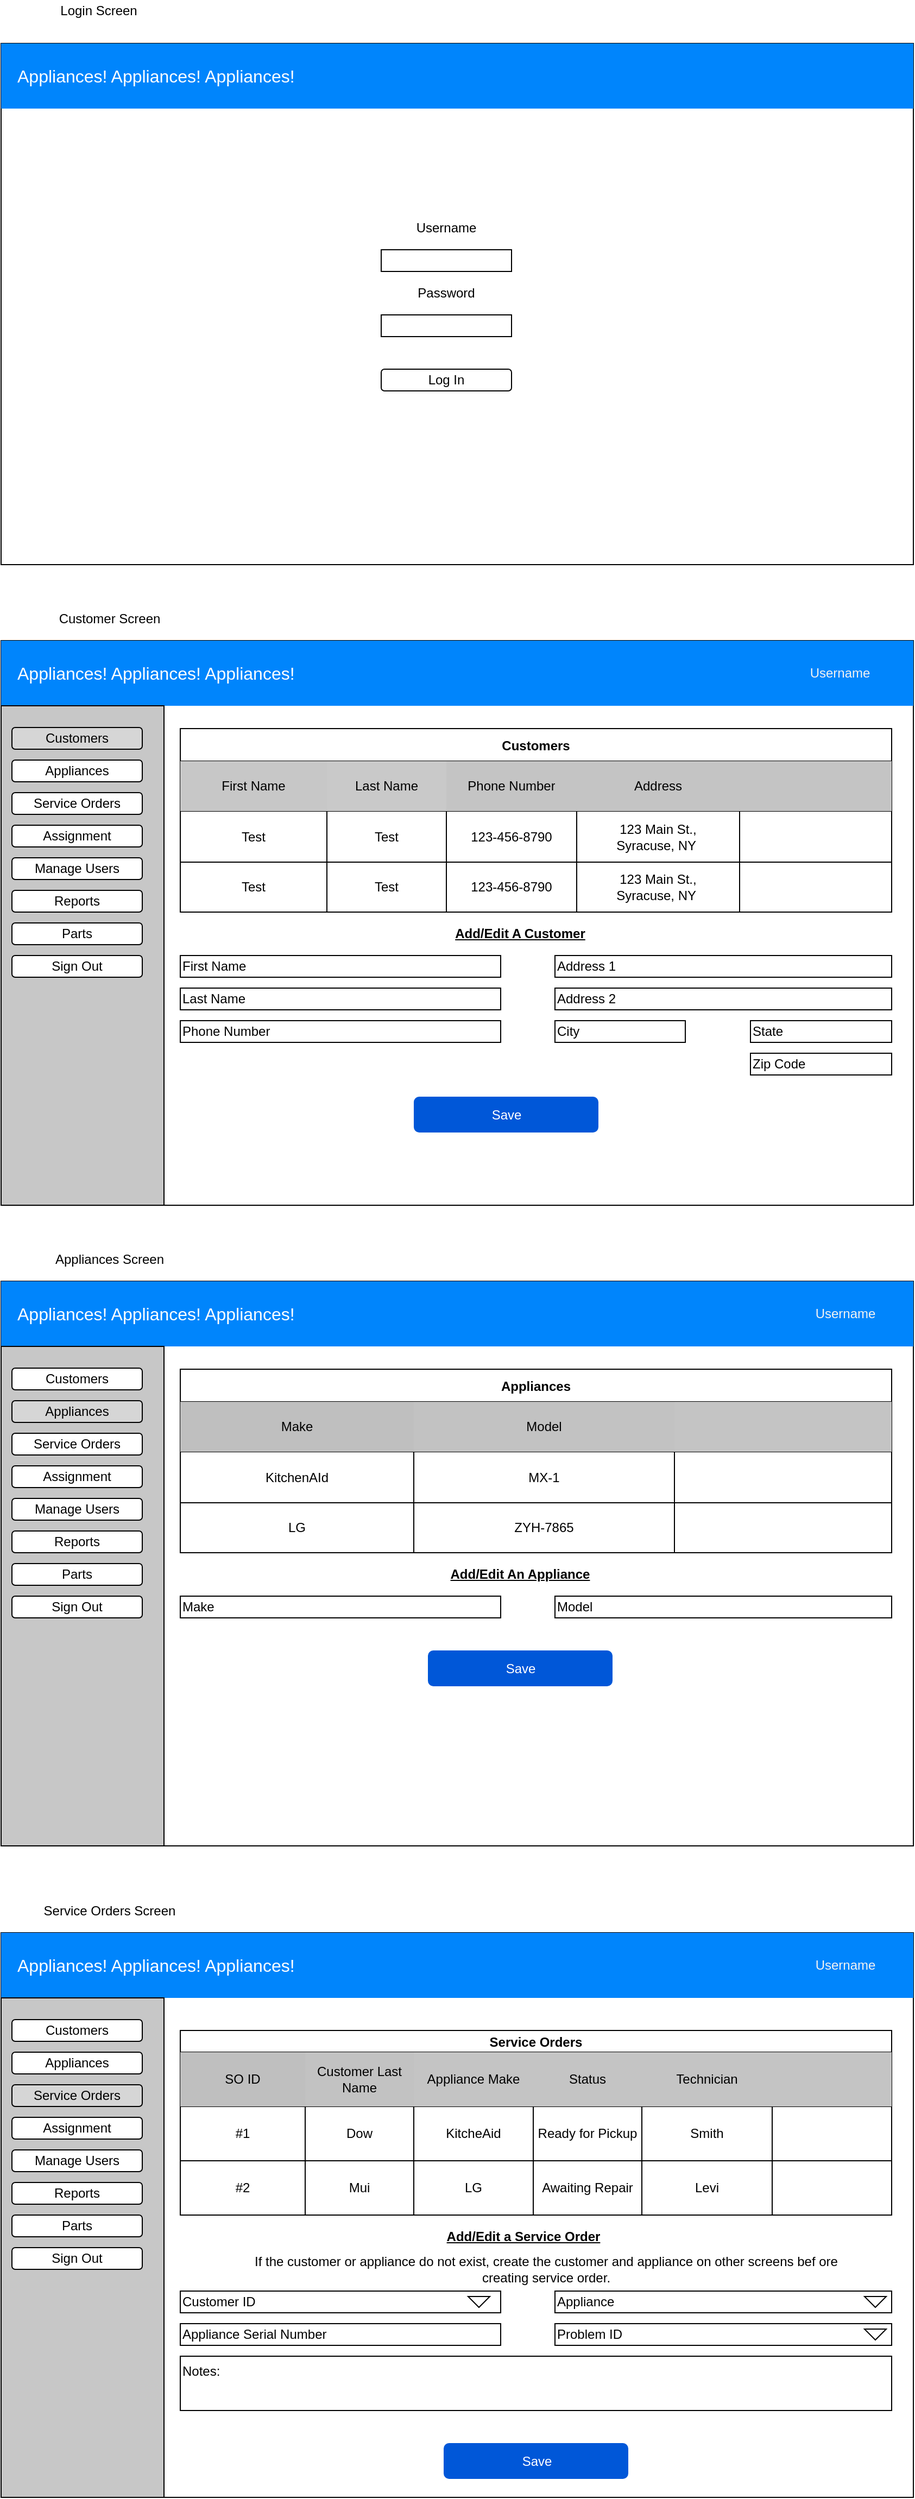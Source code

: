 <mxfile version="14.8.5" type="device"><diagram id="dIu7Rg255uCn7Qf5JhFg" name="Page-1"><mxGraphModel dx="1372" dy="675" grid="1" gridSize="10" guides="1" tooltips="1" connect="1" arrows="1" fold="1" page="0" pageScale="1" pageWidth="850" pageHeight="1100" math="0" shadow="0"><root><mxCell id="0"/><mxCell id="1" parent="0"/><mxCell id="Hzxe3_rkv5dV31Jwwo-M-1" value="" style="rounded=0;whiteSpace=wrap;html=1;" vertex="1" parent="1"><mxGeometry x="-50" y="80" width="840" height="480" as="geometry"/></mxCell><mxCell id="Hzxe3_rkv5dV31Jwwo-M-2" value="Login Screen&lt;br&gt;" style="text;html=1;strokeColor=none;fillColor=none;align=center;verticalAlign=middle;whiteSpace=wrap;rounded=0;" vertex="1" parent="1"><mxGeometry x="-20" y="40" width="120" height="20" as="geometry"/></mxCell><mxCell id="Hzxe3_rkv5dV31Jwwo-M-3" value="" style="rounded=0;whiteSpace=wrap;html=1;" vertex="1" parent="1"><mxGeometry x="300" y="270" width="120" height="20" as="geometry"/></mxCell><mxCell id="Hzxe3_rkv5dV31Jwwo-M-4" value="Username" style="text;html=1;strokeColor=none;fillColor=none;align=center;verticalAlign=middle;whiteSpace=wrap;rounded=0;" vertex="1" parent="1"><mxGeometry x="330" y="240" width="60" height="20" as="geometry"/></mxCell><mxCell id="Hzxe3_rkv5dV31Jwwo-M-5" value="" style="rounded=0;whiteSpace=wrap;html=1;" vertex="1" parent="1"><mxGeometry x="300" y="330" width="120" height="20" as="geometry"/></mxCell><mxCell id="Hzxe3_rkv5dV31Jwwo-M-6" value="Password" style="text;html=1;strokeColor=none;fillColor=none;align=center;verticalAlign=middle;whiteSpace=wrap;rounded=0;" vertex="1" parent="1"><mxGeometry x="340" y="300" width="40" height="20" as="geometry"/></mxCell><mxCell id="Hzxe3_rkv5dV31Jwwo-M-7" value="" style="rounded=1;whiteSpace=wrap;html=1;" vertex="1" parent="1"><mxGeometry x="300" y="380" width="120" height="20" as="geometry"/></mxCell><mxCell id="Hzxe3_rkv5dV31Jwwo-M-8" value="Log In" style="text;html=1;strokeColor=none;fillColor=none;align=center;verticalAlign=middle;whiteSpace=wrap;rounded=0;" vertex="1" parent="1"><mxGeometry x="340" y="380" width="40" height="20" as="geometry"/></mxCell><mxCell id="Hzxe3_rkv5dV31Jwwo-M-9" value="Appliances! Appliances! Appliances!" style="html=1;shadow=0;dashed=0;fillColor=#0085FC;strokeColor=none;fontSize=16;fontColor=#ffffff;align=left;spacing=15;" vertex="1" parent="1"><mxGeometry x="-50" y="80" width="840" height="60" as="geometry"/></mxCell><mxCell id="Hzxe3_rkv5dV31Jwwo-M-16" value="" style="rounded=0;whiteSpace=wrap;html=1;" vertex="1" parent="1"><mxGeometry x="-50" y="630" width="840" height="520" as="geometry"/></mxCell><mxCell id="Hzxe3_rkv5dV31Jwwo-M-17" value="Appliances! Appliances! Appliances!" style="html=1;shadow=0;dashed=0;fillColor=#0085FC;strokeColor=none;fontSize=16;fontColor=#ffffff;align=left;spacing=15;" vertex="1" parent="1"><mxGeometry x="-50" y="630" width="840" height="60" as="geometry"/></mxCell><mxCell id="Hzxe3_rkv5dV31Jwwo-M-18" value="Customer Screen" style="text;html=1;strokeColor=none;fillColor=none;align=center;verticalAlign=middle;whiteSpace=wrap;rounded=0;" vertex="1" parent="1"><mxGeometry x="-30" y="600" width="160" height="20" as="geometry"/></mxCell><mxCell id="Hzxe3_rkv5dV31Jwwo-M-19" value="" style="rounded=0;whiteSpace=wrap;html=1;fillColor=#C7C7C7;" vertex="1" parent="1"><mxGeometry x="-50" y="690" width="150" height="460" as="geometry"/></mxCell><mxCell id="Hzxe3_rkv5dV31Jwwo-M-20" value="Customers" style="rounded=1;whiteSpace=wrap;html=1;fillColor=#D6D6D6;" vertex="1" parent="1"><mxGeometry x="-40" y="710" width="120" height="20" as="geometry"/></mxCell><mxCell id="Hzxe3_rkv5dV31Jwwo-M-21" value="Appliances" style="rounded=1;whiteSpace=wrap;html=1;fillColor=#FFFFFF;" vertex="1" parent="1"><mxGeometry x="-40" y="740" width="120" height="20" as="geometry"/></mxCell><mxCell id="Hzxe3_rkv5dV31Jwwo-M-22" value="Service Orders" style="rounded=1;whiteSpace=wrap;html=1;fillColor=#FFFFFF;" vertex="1" parent="1"><mxGeometry x="-40" y="770" width="120" height="20" as="geometry"/></mxCell><mxCell id="Hzxe3_rkv5dV31Jwwo-M-23" value="Assignment" style="rounded=1;whiteSpace=wrap;html=1;fillColor=#FFFFFF;" vertex="1" parent="1"><mxGeometry x="-40" y="800" width="120" height="20" as="geometry"/></mxCell><mxCell id="Hzxe3_rkv5dV31Jwwo-M-24" value="Manage Users" style="rounded=1;whiteSpace=wrap;html=1;fillColor=#FFFFFF;" vertex="1" parent="1"><mxGeometry x="-40" y="830" width="120" height="20" as="geometry"/></mxCell><mxCell id="Hzxe3_rkv5dV31Jwwo-M-25" value="Reports" style="rounded=1;whiteSpace=wrap;html=1;fillColor=#FFFFFF;" vertex="1" parent="1"><mxGeometry x="-40" y="860" width="120" height="20" as="geometry"/></mxCell><mxCell id="Hzxe3_rkv5dV31Jwwo-M-26" value="Parts" style="rounded=1;whiteSpace=wrap;html=1;fillColor=#FFFFFF;" vertex="1" parent="1"><mxGeometry x="-40" y="890" width="120" height="20" as="geometry"/></mxCell><mxCell id="Hzxe3_rkv5dV31Jwwo-M-27" value="Sign Out" style="rounded=1;whiteSpace=wrap;html=1;fillColor=#FFFFFF;" vertex="1" parent="1"><mxGeometry x="-40" y="920" width="120" height="20" as="geometry"/></mxCell><mxCell id="Hzxe3_rkv5dV31Jwwo-M-32" value="Customers" style="shape=table;startSize=30;container=1;collapsible=0;childLayout=tableLayout;fontStyle=1;align=center;fillColor=#FFFFFF;" vertex="1" parent="1"><mxGeometry x="115" y="711" width="655" height="169" as="geometry"/></mxCell><mxCell id="Hzxe3_rkv5dV31Jwwo-M-53" style="shape=partialRectangle;html=1;whiteSpace=wrap;collapsible=0;dropTarget=0;pointerEvents=0;top=0;left=0;bottom=0;right=0;points=[[0,0.5],[1,0.5]];portConstraint=eastwest;fillColor=#C4C4C4;" vertex="1" parent="Hzxe3_rkv5dV31Jwwo-M-32"><mxGeometry y="30" width="655" height="46" as="geometry"/></mxCell><mxCell id="Hzxe3_rkv5dV31Jwwo-M-54" value="First Name" style="shape=partialRectangle;html=1;whiteSpace=wrap;connectable=0;top=0;left=0;bottom=0;right=0;overflow=hidden;fillColor=#C7C7C7;" vertex="1" parent="Hzxe3_rkv5dV31Jwwo-M-53"><mxGeometry width="135" height="46" as="geometry"/></mxCell><mxCell id="Hzxe3_rkv5dV31Jwwo-M-55" value="Last Name" style="shape=partialRectangle;html=1;whiteSpace=wrap;connectable=0;top=0;left=0;bottom=0;right=0;overflow=hidden;fillColor=#C9C9C9;" vertex="1" parent="Hzxe3_rkv5dV31Jwwo-M-53"><mxGeometry x="135" width="110" height="46" as="geometry"/></mxCell><mxCell id="Hzxe3_rkv5dV31Jwwo-M-56" value="Phone Number" style="shape=partialRectangle;html=1;whiteSpace=wrap;connectable=0;top=0;left=0;bottom=0;right=0;overflow=hidden;fillColor=none;" vertex="1" parent="Hzxe3_rkv5dV31Jwwo-M-53"><mxGeometry x="245" width="120" height="46" as="geometry"/></mxCell><mxCell id="Hzxe3_rkv5dV31Jwwo-M-57" value="Address" style="shape=partialRectangle;html=1;whiteSpace=wrap;connectable=0;fillColor=none;top=0;left=0;bottom=0;right=0;overflow=hidden;" vertex="1" parent="Hzxe3_rkv5dV31Jwwo-M-53"><mxGeometry x="365" width="150" height="46" as="geometry"/></mxCell><mxCell id="Hzxe3_rkv5dV31Jwwo-M-58" style="shape=partialRectangle;html=1;whiteSpace=wrap;connectable=0;fillColor=none;top=0;left=0;bottom=0;right=0;overflow=hidden;" vertex="1" parent="Hzxe3_rkv5dV31Jwwo-M-53"><mxGeometry x="515" width="140" height="46" as="geometry"/></mxCell><mxCell id="Hzxe3_rkv5dV31Jwwo-M-45" style="shape=partialRectangle;html=1;whiteSpace=wrap;collapsible=0;dropTarget=0;pointerEvents=0;fillColor=none;top=0;left=0;bottom=0;right=0;points=[[0,0.5],[1,0.5]];portConstraint=eastwest;" vertex="1" parent="Hzxe3_rkv5dV31Jwwo-M-32"><mxGeometry y="76" width="655" height="47" as="geometry"/></mxCell><mxCell id="Hzxe3_rkv5dV31Jwwo-M-46" value="Test" style="shape=partialRectangle;html=1;whiteSpace=wrap;connectable=0;fillColor=none;top=0;left=0;bottom=0;right=0;overflow=hidden;" vertex="1" parent="Hzxe3_rkv5dV31Jwwo-M-45"><mxGeometry width="135" height="47" as="geometry"/></mxCell><mxCell id="Hzxe3_rkv5dV31Jwwo-M-47" value="Test" style="shape=partialRectangle;html=1;whiteSpace=wrap;connectable=0;fillColor=none;top=0;left=0;bottom=0;right=0;overflow=hidden;" vertex="1" parent="Hzxe3_rkv5dV31Jwwo-M-45"><mxGeometry x="135" width="110" height="47" as="geometry"/></mxCell><mxCell id="Hzxe3_rkv5dV31Jwwo-M-48" value="123-456-8790" style="shape=partialRectangle;html=1;whiteSpace=wrap;connectable=0;fillColor=none;top=0;left=0;bottom=0;right=0;overflow=hidden;" vertex="1" parent="Hzxe3_rkv5dV31Jwwo-M-45"><mxGeometry x="245" width="120" height="47" as="geometry"/></mxCell><mxCell id="Hzxe3_rkv5dV31Jwwo-M-49" value="123 Main St.,&lt;br&gt;Syracuse, NY&amp;nbsp;" style="shape=partialRectangle;html=1;whiteSpace=wrap;connectable=0;fillColor=none;top=0;left=0;bottom=0;right=0;overflow=hidden;" vertex="1" parent="Hzxe3_rkv5dV31Jwwo-M-45"><mxGeometry x="365" width="150" height="47" as="geometry"/></mxCell><mxCell id="Hzxe3_rkv5dV31Jwwo-M-59" style="shape=partialRectangle;html=1;whiteSpace=wrap;connectable=0;fillColor=none;top=0;left=0;bottom=0;right=0;overflow=hidden;" vertex="1" parent="Hzxe3_rkv5dV31Jwwo-M-45"><mxGeometry x="515" width="140" height="47" as="geometry"/></mxCell><mxCell id="Hzxe3_rkv5dV31Jwwo-M-33" value="" style="shape=partialRectangle;html=1;whiteSpace=wrap;collapsible=0;dropTarget=0;pointerEvents=0;fillColor=none;top=0;left=0;bottom=0;right=0;points=[[0,0.5],[1,0.5]];portConstraint=eastwest;" vertex="1" parent="Hzxe3_rkv5dV31Jwwo-M-32"><mxGeometry y="123" width="655" height="46" as="geometry"/></mxCell><mxCell id="Hzxe3_rkv5dV31Jwwo-M-34" value="&lt;span&gt;Test&lt;/span&gt;" style="shape=partialRectangle;html=1;whiteSpace=wrap;connectable=0;fillColor=none;top=0;left=0;bottom=0;right=0;overflow=hidden;" vertex="1" parent="Hzxe3_rkv5dV31Jwwo-M-33"><mxGeometry width="135" height="46" as="geometry"/></mxCell><mxCell id="Hzxe3_rkv5dV31Jwwo-M-35" value="&lt;span&gt;Test&lt;/span&gt;" style="shape=partialRectangle;html=1;whiteSpace=wrap;connectable=0;fillColor=none;top=0;left=0;bottom=0;right=0;overflow=hidden;" vertex="1" parent="Hzxe3_rkv5dV31Jwwo-M-33"><mxGeometry x="135" width="110" height="46" as="geometry"/></mxCell><mxCell id="Hzxe3_rkv5dV31Jwwo-M-36" value="&lt;span&gt;123-456-8790&lt;/span&gt;" style="shape=partialRectangle;html=1;whiteSpace=wrap;connectable=0;fillColor=none;top=0;left=0;bottom=0;right=0;overflow=hidden;" vertex="1" parent="Hzxe3_rkv5dV31Jwwo-M-33"><mxGeometry x="245" width="120" height="46" as="geometry"/></mxCell><mxCell id="Hzxe3_rkv5dV31Jwwo-M-50" value="&lt;meta charset=&quot;utf-8&quot;&gt;&lt;span style=&quot;color: rgb(0, 0, 0); font-family: helvetica; font-size: 12px; font-style: normal; font-weight: 400; letter-spacing: normal; text-align: center; text-indent: 0px; text-transform: none; word-spacing: 0px; background-color: rgb(255, 255, 255); display: inline; float: none;&quot;&gt;123 Main St.,&lt;/span&gt;&lt;br style=&quot;color: rgb(0, 0, 0); font-family: helvetica; font-size: 12px; font-style: normal; font-weight: 400; letter-spacing: normal; text-align: center; text-indent: 0px; text-transform: none; word-spacing: 0px; background-color: rgb(255, 255, 255);&quot;&gt;&lt;span style=&quot;color: rgb(0, 0, 0); font-family: helvetica; font-size: 12px; font-style: normal; font-weight: 400; letter-spacing: normal; text-align: center; text-indent: 0px; text-transform: none; word-spacing: 0px; background-color: rgb(255, 255, 255); display: inline; float: none;&quot;&gt;Syracuse, NY&amp;nbsp;&lt;/span&gt;" style="shape=partialRectangle;html=1;whiteSpace=wrap;connectable=0;fillColor=none;top=0;left=0;bottom=0;right=0;overflow=hidden;" vertex="1" parent="Hzxe3_rkv5dV31Jwwo-M-33"><mxGeometry x="365" width="150" height="46" as="geometry"/></mxCell><mxCell id="Hzxe3_rkv5dV31Jwwo-M-60" style="shape=partialRectangle;html=1;whiteSpace=wrap;connectable=0;fillColor=none;top=0;left=0;bottom=0;right=0;overflow=hidden;" vertex="1" parent="Hzxe3_rkv5dV31Jwwo-M-33"><mxGeometry x="515" width="140" height="46" as="geometry"/></mxCell><mxCell id="Hzxe3_rkv5dV31Jwwo-M-63" value="&lt;u&gt;&lt;b&gt;Add/Edit A Customer&lt;/b&gt;&lt;/u&gt;" style="text;html=1;strokeColor=none;fillColor=none;align=center;verticalAlign=middle;whiteSpace=wrap;rounded=0;" vertex="1" parent="1"><mxGeometry x="340" y="890" width="176" height="20" as="geometry"/></mxCell><mxCell id="Hzxe3_rkv5dV31Jwwo-M-66" value="First Name" style="rounded=0;whiteSpace=wrap;html=1;fillColor=none;align=left;" vertex="1" parent="1"><mxGeometry x="115" y="920" width="295" height="20" as="geometry"/></mxCell><mxCell id="Hzxe3_rkv5dV31Jwwo-M-70" value="Last Name" style="rounded=0;whiteSpace=wrap;html=1;fillColor=none;align=left;" vertex="1" parent="1"><mxGeometry x="115" y="950" width="295" height="20" as="geometry"/></mxCell><mxCell id="Hzxe3_rkv5dV31Jwwo-M-71" value="Phone Number" style="rounded=0;whiteSpace=wrap;html=1;fillColor=none;align=left;" vertex="1" parent="1"><mxGeometry x="115" y="980" width="295" height="20" as="geometry"/></mxCell><mxCell id="Hzxe3_rkv5dV31Jwwo-M-72" value="Address 1" style="rounded=0;whiteSpace=wrap;html=1;fillColor=none;align=left;" vertex="1" parent="1"><mxGeometry x="460" y="920" width="310" height="20" as="geometry"/></mxCell><mxCell id="Hzxe3_rkv5dV31Jwwo-M-73" value="Address 2" style="rounded=0;whiteSpace=wrap;html=1;fillColor=none;align=left;" vertex="1" parent="1"><mxGeometry x="460" y="950" width="310" height="20" as="geometry"/></mxCell><mxCell id="Hzxe3_rkv5dV31Jwwo-M-74" value="City" style="rounded=0;whiteSpace=wrap;html=1;fillColor=none;align=left;" vertex="1" parent="1"><mxGeometry x="460" y="980" width="120" height="20" as="geometry"/></mxCell><mxCell id="Hzxe3_rkv5dV31Jwwo-M-75" value="State" style="rounded=0;whiteSpace=wrap;html=1;fillColor=none;align=left;" vertex="1" parent="1"><mxGeometry x="640" y="980" width="130" height="20" as="geometry"/></mxCell><mxCell id="Hzxe3_rkv5dV31Jwwo-M-76" value="Zip Code" style="rounded=0;whiteSpace=wrap;html=1;fillColor=none;align=left;" vertex="1" parent="1"><mxGeometry x="640" y="1010" width="130" height="20" as="geometry"/></mxCell><mxCell id="Hzxe3_rkv5dV31Jwwo-M-77" value="Save" style="rounded=1;fillColor=#0057D8;align=center;strokeColor=none;html=1;fontColor=#ffffff;fontSize=12" vertex="1" parent="1"><mxGeometry x="330" y="1050" width="170" height="33" as="geometry"/></mxCell><mxCell id="Hzxe3_rkv5dV31Jwwo-M-80" value="" style="shape=image;html=1;verticalAlign=top;verticalLabelPosition=bottom;labelBackgroundColor=#ffffff;imageAspect=0;aspect=fixed;image=https://cdn2.iconfinder.com/data/icons/ios-7-icons/50/edit-128.png;fillColor=none;" vertex="1" parent="1"><mxGeometry x="650" y="795" width="30" height="30" as="geometry"/></mxCell><mxCell id="Hzxe3_rkv5dV31Jwwo-M-81" value="" style="shape=image;html=1;verticalAlign=top;verticalLabelPosition=bottom;labelBackgroundColor=#ffffff;imageAspect=0;aspect=fixed;image=https://cdn2.iconfinder.com/data/icons/ios-7-icons/50/edit-128.png;fillColor=none;" vertex="1" parent="1"><mxGeometry x="650" y="840" width="30" height="30" as="geometry"/></mxCell><mxCell id="Hzxe3_rkv5dV31Jwwo-M-82" value="" style="shape=image;html=1;verticalAlign=top;verticalLabelPosition=bottom;labelBackgroundColor=#ffffff;imageAspect=0;aspect=fixed;image=https://cdn4.iconfinder.com/data/icons/multimedia-75/512/multimedia-39-128.png;fillColor=none;" vertex="1" parent="1"><mxGeometry x="702" y="790" width="40" height="40" as="geometry"/></mxCell><mxCell id="Hzxe3_rkv5dV31Jwwo-M-84" value="" style="shape=image;html=1;verticalAlign=top;verticalLabelPosition=bottom;labelBackgroundColor=#ffffff;imageAspect=0;aspect=fixed;image=https://cdn4.iconfinder.com/data/icons/multimedia-75/512/multimedia-39-128.png;fillColor=none;" vertex="1" parent="1"><mxGeometry x="702" y="835" width="40" height="40" as="geometry"/></mxCell><mxCell id="Hzxe3_rkv5dV31Jwwo-M-86" value="" style="rounded=0;whiteSpace=wrap;html=1;" vertex="1" parent="1"><mxGeometry x="-50" y="1220" width="840" height="520" as="geometry"/></mxCell><mxCell id="Hzxe3_rkv5dV31Jwwo-M-87" value="Appliances! Appliances! Appliances!" style="html=1;shadow=0;dashed=0;fillColor=#0085FC;strokeColor=none;fontSize=16;fontColor=#ffffff;align=left;spacing=15;" vertex="1" parent="1"><mxGeometry x="-50" y="1220" width="840" height="60" as="geometry"/></mxCell><mxCell id="Hzxe3_rkv5dV31Jwwo-M-88" value="Appliances Screen" style="text;html=1;strokeColor=none;fillColor=none;align=center;verticalAlign=middle;whiteSpace=wrap;rounded=0;" vertex="1" parent="1"><mxGeometry x="-30" y="1190" width="160" height="20" as="geometry"/></mxCell><mxCell id="Hzxe3_rkv5dV31Jwwo-M-89" value="" style="rounded=0;whiteSpace=wrap;html=1;fillColor=#C7C7C7;" vertex="1" parent="1"><mxGeometry x="-50" y="1280" width="150" height="460" as="geometry"/></mxCell><mxCell id="Hzxe3_rkv5dV31Jwwo-M-90" value="Customers" style="rounded=1;whiteSpace=wrap;html=1;fillColor=#FFFFFF;" vertex="1" parent="1"><mxGeometry x="-40" y="1300" width="120" height="20" as="geometry"/></mxCell><mxCell id="Hzxe3_rkv5dV31Jwwo-M-91" value="Appliances" style="rounded=1;whiteSpace=wrap;html=1;fillColor=#D6D6D6;" vertex="1" parent="1"><mxGeometry x="-40" y="1330" width="120" height="20" as="geometry"/></mxCell><mxCell id="Hzxe3_rkv5dV31Jwwo-M-92" value="Service Orders" style="rounded=1;whiteSpace=wrap;html=1;fillColor=#FFFFFF;" vertex="1" parent="1"><mxGeometry x="-40" y="1360" width="120" height="20" as="geometry"/></mxCell><mxCell id="Hzxe3_rkv5dV31Jwwo-M-93" value="Assignment" style="rounded=1;whiteSpace=wrap;html=1;fillColor=#FFFFFF;" vertex="1" parent="1"><mxGeometry x="-40" y="1390" width="120" height="20" as="geometry"/></mxCell><mxCell id="Hzxe3_rkv5dV31Jwwo-M-94" value="Manage Users" style="rounded=1;whiteSpace=wrap;html=1;fillColor=#FFFFFF;" vertex="1" parent="1"><mxGeometry x="-40" y="1420" width="120" height="20" as="geometry"/></mxCell><mxCell id="Hzxe3_rkv5dV31Jwwo-M-95" value="Reports" style="rounded=1;whiteSpace=wrap;html=1;fillColor=#FFFFFF;" vertex="1" parent="1"><mxGeometry x="-40" y="1450" width="120" height="20" as="geometry"/></mxCell><mxCell id="Hzxe3_rkv5dV31Jwwo-M-96" value="Parts" style="rounded=1;whiteSpace=wrap;html=1;fillColor=#FFFFFF;" vertex="1" parent="1"><mxGeometry x="-40" y="1480" width="120" height="20" as="geometry"/></mxCell><mxCell id="Hzxe3_rkv5dV31Jwwo-M-97" value="Sign Out" style="rounded=1;whiteSpace=wrap;html=1;fillColor=#FFFFFF;" vertex="1" parent="1"><mxGeometry x="-40" y="1510" width="120" height="20" as="geometry"/></mxCell><mxCell id="Hzxe3_rkv5dV31Jwwo-M-98" value="Appliances" style="shape=table;startSize=30;container=1;collapsible=0;childLayout=tableLayout;fontStyle=1;align=center;fillColor=#FFFFFF;" vertex="1" parent="1"><mxGeometry x="115" y="1301" width="655" height="169" as="geometry"/></mxCell><mxCell id="Hzxe3_rkv5dV31Jwwo-M-99" style="shape=partialRectangle;html=1;whiteSpace=wrap;collapsible=0;dropTarget=0;pointerEvents=0;top=0;left=0;bottom=0;right=0;points=[[0,0.5],[1,0.5]];portConstraint=eastwest;fillColor=#C4C4C4;" vertex="1" parent="Hzxe3_rkv5dV31Jwwo-M-98"><mxGeometry y="30" width="655" height="46" as="geometry"/></mxCell><mxCell id="Hzxe3_rkv5dV31Jwwo-M-100" value="Make" style="shape=partialRectangle;html=1;whiteSpace=wrap;connectable=0;top=0;left=0;bottom=0;right=0;overflow=hidden;fillColor=#BFBFBF;" vertex="1" parent="Hzxe3_rkv5dV31Jwwo-M-99"><mxGeometry width="215" height="46" as="geometry"/></mxCell><mxCell id="Hzxe3_rkv5dV31Jwwo-M-101" value="Model" style="shape=partialRectangle;html=1;whiteSpace=wrap;connectable=0;top=0;left=0;bottom=0;right=0;overflow=hidden;fillColor=#C2C2C2;" vertex="1" parent="Hzxe3_rkv5dV31Jwwo-M-99"><mxGeometry x="215" width="240" height="46" as="geometry"/></mxCell><mxCell id="Hzxe3_rkv5dV31Jwwo-M-104" style="shape=partialRectangle;html=1;whiteSpace=wrap;connectable=0;fillColor=none;top=0;left=0;bottom=0;right=0;overflow=hidden;" vertex="1" parent="Hzxe3_rkv5dV31Jwwo-M-99"><mxGeometry x="455" width="200" height="46" as="geometry"/></mxCell><mxCell id="Hzxe3_rkv5dV31Jwwo-M-105" style="shape=partialRectangle;html=1;whiteSpace=wrap;collapsible=0;dropTarget=0;pointerEvents=0;fillColor=none;top=0;left=0;bottom=0;right=0;points=[[0,0.5],[1,0.5]];portConstraint=eastwest;" vertex="1" parent="Hzxe3_rkv5dV31Jwwo-M-98"><mxGeometry y="76" width="655" height="47" as="geometry"/></mxCell><mxCell id="Hzxe3_rkv5dV31Jwwo-M-106" value="KitchenAId" style="shape=partialRectangle;html=1;whiteSpace=wrap;connectable=0;fillColor=none;top=0;left=0;bottom=0;right=0;overflow=hidden;" vertex="1" parent="Hzxe3_rkv5dV31Jwwo-M-105"><mxGeometry width="215" height="47" as="geometry"/></mxCell><mxCell id="Hzxe3_rkv5dV31Jwwo-M-107" value="MX-1" style="shape=partialRectangle;html=1;whiteSpace=wrap;connectable=0;fillColor=none;top=0;left=0;bottom=0;right=0;overflow=hidden;" vertex="1" parent="Hzxe3_rkv5dV31Jwwo-M-105"><mxGeometry x="215" width="240" height="47" as="geometry"/></mxCell><mxCell id="Hzxe3_rkv5dV31Jwwo-M-110" style="shape=partialRectangle;html=1;whiteSpace=wrap;connectable=0;fillColor=none;top=0;left=0;bottom=0;right=0;overflow=hidden;" vertex="1" parent="Hzxe3_rkv5dV31Jwwo-M-105"><mxGeometry x="455" width="200" height="47" as="geometry"/></mxCell><mxCell id="Hzxe3_rkv5dV31Jwwo-M-111" value="" style="shape=partialRectangle;html=1;whiteSpace=wrap;collapsible=0;dropTarget=0;pointerEvents=0;fillColor=none;top=0;left=0;bottom=0;right=0;points=[[0,0.5],[1,0.5]];portConstraint=eastwest;" vertex="1" parent="Hzxe3_rkv5dV31Jwwo-M-98"><mxGeometry y="123" width="655" height="46" as="geometry"/></mxCell><mxCell id="Hzxe3_rkv5dV31Jwwo-M-112" value="&lt;span&gt;LG&lt;/span&gt;" style="shape=partialRectangle;html=1;whiteSpace=wrap;connectable=0;fillColor=none;top=0;left=0;bottom=0;right=0;overflow=hidden;" vertex="1" parent="Hzxe3_rkv5dV31Jwwo-M-111"><mxGeometry width="215" height="46" as="geometry"/></mxCell><mxCell id="Hzxe3_rkv5dV31Jwwo-M-113" value="&lt;span&gt;ZYH-7865&lt;/span&gt;" style="shape=partialRectangle;html=1;whiteSpace=wrap;connectable=0;fillColor=none;top=0;left=0;bottom=0;right=0;overflow=hidden;" vertex="1" parent="Hzxe3_rkv5dV31Jwwo-M-111"><mxGeometry x="215" width="240" height="46" as="geometry"/></mxCell><mxCell id="Hzxe3_rkv5dV31Jwwo-M-116" style="shape=partialRectangle;html=1;whiteSpace=wrap;connectable=0;fillColor=none;top=0;left=0;bottom=0;right=0;overflow=hidden;" vertex="1" parent="Hzxe3_rkv5dV31Jwwo-M-111"><mxGeometry x="455" width="200" height="46" as="geometry"/></mxCell><mxCell id="Hzxe3_rkv5dV31Jwwo-M-117" value="&lt;u&gt;&lt;b&gt;Add/Edit An Appliance&lt;/b&gt;&lt;/u&gt;" style="text;html=1;strokeColor=none;fillColor=none;align=center;verticalAlign=middle;whiteSpace=wrap;rounded=0;" vertex="1" parent="1"><mxGeometry x="340" y="1480" width="176" height="20" as="geometry"/></mxCell><mxCell id="Hzxe3_rkv5dV31Jwwo-M-118" value="Make" style="rounded=0;whiteSpace=wrap;html=1;fillColor=none;align=left;" vertex="1" parent="1"><mxGeometry x="115" y="1510" width="295" height="20" as="geometry"/></mxCell><mxCell id="Hzxe3_rkv5dV31Jwwo-M-121" value="Model" style="rounded=0;whiteSpace=wrap;html=1;fillColor=none;align=left;" vertex="1" parent="1"><mxGeometry x="460" y="1510" width="310" height="20" as="geometry"/></mxCell><mxCell id="Hzxe3_rkv5dV31Jwwo-M-126" value="Save" style="rounded=1;fillColor=#0057D8;align=center;strokeColor=none;html=1;fontColor=#ffffff;fontSize=12" vertex="1" parent="1"><mxGeometry x="343" y="1560" width="170" height="33" as="geometry"/></mxCell><mxCell id="Hzxe3_rkv5dV31Jwwo-M-127" value="" style="shape=image;html=1;verticalAlign=top;verticalLabelPosition=bottom;labelBackgroundColor=#ffffff;imageAspect=0;aspect=fixed;image=https://cdn2.iconfinder.com/data/icons/ios-7-icons/50/edit-128.png;fillColor=none;" vertex="1" parent="1"><mxGeometry x="620" y="1385" width="30" height="30" as="geometry"/></mxCell><mxCell id="Hzxe3_rkv5dV31Jwwo-M-128" value="" style="shape=image;html=1;verticalAlign=top;verticalLabelPosition=bottom;labelBackgroundColor=#ffffff;imageAspect=0;aspect=fixed;image=https://cdn2.iconfinder.com/data/icons/ios-7-icons/50/edit-128.png;fillColor=none;" vertex="1" parent="1"><mxGeometry x="620" y="1430" width="30" height="30" as="geometry"/></mxCell><mxCell id="Hzxe3_rkv5dV31Jwwo-M-129" value="" style="shape=image;html=1;verticalAlign=top;verticalLabelPosition=bottom;labelBackgroundColor=#ffffff;imageAspect=0;aspect=fixed;image=https://cdn4.iconfinder.com/data/icons/multimedia-75/512/multimedia-39-128.png;fillColor=none;" vertex="1" parent="1"><mxGeometry x="685" y="1380" width="40" height="40" as="geometry"/></mxCell><mxCell id="Hzxe3_rkv5dV31Jwwo-M-130" value="" style="shape=image;html=1;verticalAlign=top;verticalLabelPosition=bottom;labelBackgroundColor=#ffffff;imageAspect=0;aspect=fixed;image=https://cdn4.iconfinder.com/data/icons/multimedia-75/512/multimedia-39-128.png;fillColor=none;" vertex="1" parent="1"><mxGeometry x="685" y="1425" width="40" height="40" as="geometry"/></mxCell><mxCell id="Hzxe3_rkv5dV31Jwwo-M-143" value="" style="rounded=0;whiteSpace=wrap;html=1;" vertex="1" parent="1"><mxGeometry x="-50" y="1820" width="840" height="520" as="geometry"/></mxCell><mxCell id="Hzxe3_rkv5dV31Jwwo-M-144" value="Appliances! Appliances! Appliances!" style="html=1;shadow=0;dashed=0;fillColor=#0085FC;strokeColor=none;fontSize=16;fontColor=#ffffff;align=left;spacing=15;" vertex="1" parent="1"><mxGeometry x="-50" y="1820" width="840" height="60" as="geometry"/></mxCell><mxCell id="Hzxe3_rkv5dV31Jwwo-M-145" value="Service Orders Screen" style="text;html=1;strokeColor=none;fillColor=none;align=center;verticalAlign=middle;whiteSpace=wrap;rounded=0;" vertex="1" parent="1"><mxGeometry x="-30" y="1790" width="160" height="20" as="geometry"/></mxCell><mxCell id="Hzxe3_rkv5dV31Jwwo-M-146" value="" style="rounded=0;whiteSpace=wrap;html=1;fillColor=#C7C7C7;" vertex="1" parent="1"><mxGeometry x="-50" y="1880" width="150" height="460" as="geometry"/></mxCell><mxCell id="Hzxe3_rkv5dV31Jwwo-M-147" value="Customers" style="rounded=1;whiteSpace=wrap;html=1;fillColor=#FFFFFF;" vertex="1" parent="1"><mxGeometry x="-40" y="1900" width="120" height="20" as="geometry"/></mxCell><mxCell id="Hzxe3_rkv5dV31Jwwo-M-148" value="Appliances" style="rounded=1;whiteSpace=wrap;html=1;fillColor=#FFFFFF;" vertex="1" parent="1"><mxGeometry x="-40" y="1930" width="120" height="20" as="geometry"/></mxCell><mxCell id="Hzxe3_rkv5dV31Jwwo-M-149" value="Service Orders" style="rounded=1;whiteSpace=wrap;html=1;fillColor=#D6D6D6;" vertex="1" parent="1"><mxGeometry x="-40" y="1960" width="120" height="20" as="geometry"/></mxCell><mxCell id="Hzxe3_rkv5dV31Jwwo-M-150" value="Assignment" style="rounded=1;whiteSpace=wrap;html=1;fillColor=#FFFFFF;" vertex="1" parent="1"><mxGeometry x="-40" y="1990" width="120" height="20" as="geometry"/></mxCell><mxCell id="Hzxe3_rkv5dV31Jwwo-M-151" value="Manage Users" style="rounded=1;whiteSpace=wrap;html=1;fillColor=#FFFFFF;" vertex="1" parent="1"><mxGeometry x="-40" y="2020" width="120" height="20" as="geometry"/></mxCell><mxCell id="Hzxe3_rkv5dV31Jwwo-M-152" value="Reports" style="rounded=1;whiteSpace=wrap;html=1;fillColor=#FFFFFF;" vertex="1" parent="1"><mxGeometry x="-40" y="2050" width="120" height="20" as="geometry"/></mxCell><mxCell id="Hzxe3_rkv5dV31Jwwo-M-153" value="Parts" style="rounded=1;whiteSpace=wrap;html=1;fillColor=#FFFFFF;" vertex="1" parent="1"><mxGeometry x="-40" y="2080" width="120" height="20" as="geometry"/></mxCell><mxCell id="Hzxe3_rkv5dV31Jwwo-M-154" value="Sign Out" style="rounded=1;whiteSpace=wrap;html=1;fillColor=#FFFFFF;" vertex="1" parent="1"><mxGeometry x="-40" y="2110" width="120" height="20" as="geometry"/></mxCell><mxCell id="Hzxe3_rkv5dV31Jwwo-M-155" value="Service Orders" style="shape=table;startSize=20;container=1;collapsible=0;childLayout=tableLayout;fontStyle=1;align=center;fillColor=#FFFFFF;" vertex="1" parent="1"><mxGeometry x="115" y="1910" width="655" height="170" as="geometry"/></mxCell><mxCell id="Hzxe3_rkv5dV31Jwwo-M-156" style="shape=partialRectangle;html=1;whiteSpace=wrap;collapsible=0;dropTarget=0;pointerEvents=0;top=0;left=0;bottom=0;right=0;points=[[0,0.5],[1,0.5]];portConstraint=eastwest;fillColor=#C4C4C4;" vertex="1" parent="Hzxe3_rkv5dV31Jwwo-M-155"><mxGeometry y="20" width="655" height="50" as="geometry"/></mxCell><mxCell id="Hzxe3_rkv5dV31Jwwo-M-157" value="SO ID" style="shape=partialRectangle;html=1;whiteSpace=wrap;connectable=0;top=0;left=0;bottom=0;right=0;overflow=hidden;fillColor=#BFBFBF;" vertex="1" parent="Hzxe3_rkv5dV31Jwwo-M-156"><mxGeometry width="115" height="50" as="geometry"/></mxCell><mxCell id="Hzxe3_rkv5dV31Jwwo-M-158" value="Customer Last Name" style="shape=partialRectangle;html=1;whiteSpace=wrap;connectable=0;top=0;left=0;bottom=0;right=0;overflow=hidden;fillColor=#C2C2C2;" vertex="1" parent="Hzxe3_rkv5dV31Jwwo-M-156"><mxGeometry x="115" width="100" height="50" as="geometry"/></mxCell><mxCell id="Hzxe3_rkv5dV31Jwwo-M-182" value="&lt;span&gt;Appliance Make&lt;/span&gt;" style="shape=partialRectangle;html=1;whiteSpace=wrap;connectable=0;fillColor=none;top=0;left=0;bottom=0;right=0;overflow=hidden;" vertex="1" parent="Hzxe3_rkv5dV31Jwwo-M-156"><mxGeometry x="215" width="110" height="50" as="geometry"/></mxCell><mxCell id="Hzxe3_rkv5dV31Jwwo-M-185" value="Status" style="shape=partialRectangle;html=1;whiteSpace=wrap;connectable=0;fillColor=none;top=0;left=0;bottom=0;right=0;overflow=hidden;" vertex="1" parent="Hzxe3_rkv5dV31Jwwo-M-156"><mxGeometry x="325" width="100" height="50" as="geometry"/></mxCell><mxCell id="Hzxe3_rkv5dV31Jwwo-M-159" value="Technician" style="shape=partialRectangle;html=1;whiteSpace=wrap;connectable=0;fillColor=none;top=0;left=0;bottom=0;right=0;overflow=hidden;" vertex="1" parent="Hzxe3_rkv5dV31Jwwo-M-156"><mxGeometry x="425" width="120" height="50" as="geometry"/></mxCell><mxCell id="Hzxe3_rkv5dV31Jwwo-M-179" style="shape=partialRectangle;html=1;whiteSpace=wrap;connectable=0;fillColor=none;top=0;left=0;bottom=0;right=0;overflow=hidden;" vertex="1" parent="Hzxe3_rkv5dV31Jwwo-M-156"><mxGeometry x="545" width="110" height="50" as="geometry"/></mxCell><mxCell id="Hzxe3_rkv5dV31Jwwo-M-160" style="shape=partialRectangle;html=1;whiteSpace=wrap;collapsible=0;dropTarget=0;pointerEvents=0;fillColor=none;top=0;left=0;bottom=0;right=0;points=[[0,0.5],[1,0.5]];portConstraint=eastwest;" vertex="1" parent="Hzxe3_rkv5dV31Jwwo-M-155"><mxGeometry y="70" width="655" height="50" as="geometry"/></mxCell><mxCell id="Hzxe3_rkv5dV31Jwwo-M-161" value="#1" style="shape=partialRectangle;html=1;whiteSpace=wrap;connectable=0;fillColor=none;top=0;left=0;bottom=0;right=0;overflow=hidden;" vertex="1" parent="Hzxe3_rkv5dV31Jwwo-M-160"><mxGeometry width="115" height="50" as="geometry"/></mxCell><mxCell id="Hzxe3_rkv5dV31Jwwo-M-162" value="Dow" style="shape=partialRectangle;html=1;whiteSpace=wrap;connectable=0;fillColor=none;top=0;left=0;bottom=0;right=0;overflow=hidden;" vertex="1" parent="Hzxe3_rkv5dV31Jwwo-M-160"><mxGeometry x="115" width="100" height="50" as="geometry"/></mxCell><mxCell id="Hzxe3_rkv5dV31Jwwo-M-183" value="KitcheAid" style="shape=partialRectangle;html=1;whiteSpace=wrap;connectable=0;fillColor=none;top=0;left=0;bottom=0;right=0;overflow=hidden;" vertex="1" parent="Hzxe3_rkv5dV31Jwwo-M-160"><mxGeometry x="215" width="110" height="50" as="geometry"/></mxCell><mxCell id="Hzxe3_rkv5dV31Jwwo-M-186" value="Ready for Pickup" style="shape=partialRectangle;html=1;whiteSpace=wrap;connectable=0;fillColor=none;top=0;left=0;bottom=0;right=0;overflow=hidden;" vertex="1" parent="Hzxe3_rkv5dV31Jwwo-M-160"><mxGeometry x="325" width="100" height="50" as="geometry"/></mxCell><mxCell id="Hzxe3_rkv5dV31Jwwo-M-163" value="Smith" style="shape=partialRectangle;html=1;whiteSpace=wrap;connectable=0;fillColor=none;top=0;left=0;bottom=0;right=0;overflow=hidden;" vertex="1" parent="Hzxe3_rkv5dV31Jwwo-M-160"><mxGeometry x="425" width="120" height="50" as="geometry"/></mxCell><mxCell id="Hzxe3_rkv5dV31Jwwo-M-180" style="shape=partialRectangle;html=1;whiteSpace=wrap;connectable=0;fillColor=none;top=0;left=0;bottom=0;right=0;overflow=hidden;" vertex="1" parent="Hzxe3_rkv5dV31Jwwo-M-160"><mxGeometry x="545" width="110" height="50" as="geometry"/></mxCell><mxCell id="Hzxe3_rkv5dV31Jwwo-M-164" value="" style="shape=partialRectangle;html=1;whiteSpace=wrap;collapsible=0;dropTarget=0;pointerEvents=0;fillColor=none;top=0;left=0;bottom=0;right=0;points=[[0,0.5],[1,0.5]];portConstraint=eastwest;" vertex="1" parent="Hzxe3_rkv5dV31Jwwo-M-155"><mxGeometry y="120" width="655" height="50" as="geometry"/></mxCell><mxCell id="Hzxe3_rkv5dV31Jwwo-M-165" value="&lt;span&gt;#2&lt;/span&gt;" style="shape=partialRectangle;html=1;whiteSpace=wrap;connectable=0;fillColor=none;top=0;left=0;bottom=0;right=0;overflow=hidden;" vertex="1" parent="Hzxe3_rkv5dV31Jwwo-M-164"><mxGeometry width="115" height="50" as="geometry"/></mxCell><mxCell id="Hzxe3_rkv5dV31Jwwo-M-166" value="&lt;span&gt;Mui&lt;/span&gt;" style="shape=partialRectangle;html=1;whiteSpace=wrap;connectable=0;fillColor=none;top=0;left=0;bottom=0;right=0;overflow=hidden;" vertex="1" parent="Hzxe3_rkv5dV31Jwwo-M-164"><mxGeometry x="115" width="100" height="50" as="geometry"/></mxCell><mxCell id="Hzxe3_rkv5dV31Jwwo-M-184" value="LG" style="shape=partialRectangle;html=1;whiteSpace=wrap;connectable=0;fillColor=none;top=0;left=0;bottom=0;right=0;overflow=hidden;" vertex="1" parent="Hzxe3_rkv5dV31Jwwo-M-164"><mxGeometry x="215" width="110" height="50" as="geometry"/></mxCell><mxCell id="Hzxe3_rkv5dV31Jwwo-M-187" value="Awaiting Repair" style="shape=partialRectangle;html=1;whiteSpace=wrap;connectable=0;fillColor=none;top=0;left=0;bottom=0;right=0;overflow=hidden;" vertex="1" parent="Hzxe3_rkv5dV31Jwwo-M-164"><mxGeometry x="325" width="100" height="50" as="geometry"/></mxCell><mxCell id="Hzxe3_rkv5dV31Jwwo-M-167" value="Levi" style="shape=partialRectangle;html=1;whiteSpace=wrap;connectable=0;fillColor=none;top=0;left=0;bottom=0;right=0;overflow=hidden;" vertex="1" parent="Hzxe3_rkv5dV31Jwwo-M-164"><mxGeometry x="425" width="120" height="50" as="geometry"/></mxCell><mxCell id="Hzxe3_rkv5dV31Jwwo-M-181" style="shape=partialRectangle;html=1;whiteSpace=wrap;connectable=0;fillColor=none;top=0;left=0;bottom=0;right=0;overflow=hidden;" vertex="1" parent="Hzxe3_rkv5dV31Jwwo-M-164"><mxGeometry x="545" width="110" height="50" as="geometry"/></mxCell><mxCell id="Hzxe3_rkv5dV31Jwwo-M-168" value="&lt;u&gt;&lt;b&gt;Add/Edit a Service Order&lt;/b&gt;&lt;/u&gt;" style="text;html=1;strokeColor=none;fillColor=none;align=center;verticalAlign=middle;whiteSpace=wrap;rounded=0;" vertex="1" parent="1"><mxGeometry x="343" y="2090" width="176" height="20" as="geometry"/></mxCell><mxCell id="Hzxe3_rkv5dV31Jwwo-M-169" value="Customer ID" style="rounded=0;whiteSpace=wrap;html=1;fillColor=none;align=left;" vertex="1" parent="1"><mxGeometry x="115" y="2150" width="295" height="20" as="geometry"/></mxCell><mxCell id="Hzxe3_rkv5dV31Jwwo-M-170" value="Appliance" style="rounded=0;whiteSpace=wrap;html=1;fillColor=none;align=left;" vertex="1" parent="1"><mxGeometry x="460" y="2150" width="310" height="20" as="geometry"/></mxCell><mxCell id="Hzxe3_rkv5dV31Jwwo-M-171" value="Save" style="rounded=1;fillColor=#0057D8;align=center;strokeColor=none;html=1;fontColor=#ffffff;fontSize=12" vertex="1" parent="1"><mxGeometry x="357.5" y="2290" width="170" height="33" as="geometry"/></mxCell><mxCell id="Hzxe3_rkv5dV31Jwwo-M-176" value="&lt;font color=&quot;#f2f2f2&quot;&gt;Username&lt;/font&gt;" style="text;html=1;strokeColor=none;fillColor=none;align=center;verticalAlign=middle;whiteSpace=wrap;rounded=0;" vertex="1" parent="1"><mxGeometry x="680" y="650" width="85" height="20" as="geometry"/></mxCell><mxCell id="Hzxe3_rkv5dV31Jwwo-M-177" value="&lt;font color=&quot;#f2f2f2&quot;&gt;Username&lt;/font&gt;" style="text;html=1;strokeColor=none;fillColor=none;align=center;verticalAlign=middle;whiteSpace=wrap;rounded=0;" vertex="1" parent="1"><mxGeometry x="685" y="1240" width="85" height="20" as="geometry"/></mxCell><mxCell id="Hzxe3_rkv5dV31Jwwo-M-178" value="&lt;font color=&quot;#f2f2f2&quot;&gt;Username&lt;/font&gt;" style="text;html=1;strokeColor=none;fillColor=none;align=center;verticalAlign=middle;whiteSpace=wrap;rounded=0;" vertex="1" parent="1"><mxGeometry x="685" y="1840" width="85" height="20" as="geometry"/></mxCell><mxCell id="Hzxe3_rkv5dV31Jwwo-M-188" value="" style="shape=image;html=1;verticalAlign=top;verticalLabelPosition=bottom;labelBackgroundColor=#ffffff;imageAspect=0;aspect=fixed;image=https://cdn2.iconfinder.com/data/icons/ios-7-icons/50/edit-128.png;fillColor=none;" vertex="1" parent="1"><mxGeometry x="680" y="1990" width="30" height="30" as="geometry"/></mxCell><mxCell id="Hzxe3_rkv5dV31Jwwo-M-189" value="" style="shape=image;html=1;verticalAlign=top;verticalLabelPosition=bottom;labelBackgroundColor=#ffffff;imageAspect=0;aspect=fixed;image=https://cdn2.iconfinder.com/data/icons/ios-7-icons/50/edit-128.png;fillColor=none;" vertex="1" parent="1"><mxGeometry x="680" y="2040" width="30" height="30" as="geometry"/></mxCell><mxCell id="Hzxe3_rkv5dV31Jwwo-M-190" value="" style="shape=image;html=1;verticalAlign=top;verticalLabelPosition=bottom;labelBackgroundColor=#ffffff;imageAspect=0;aspect=fixed;image=https://cdn4.iconfinder.com/data/icons/multimedia-75/512/multimedia-39-128.png;fillColor=none;" vertex="1" parent="1"><mxGeometry x="720" y="1985" width="40" height="40" as="geometry"/></mxCell><mxCell id="Hzxe3_rkv5dV31Jwwo-M-191" value="" style="shape=image;html=1;verticalAlign=top;verticalLabelPosition=bottom;labelBackgroundColor=#ffffff;imageAspect=0;aspect=fixed;image=https://cdn4.iconfinder.com/data/icons/multimedia-75/512/multimedia-39-128.png;fillColor=none;" vertex="1" parent="1"><mxGeometry x="720" y="2035" width="40" height="40" as="geometry"/></mxCell><mxCell id="Hzxe3_rkv5dV31Jwwo-M-192" value="" style="triangle;whiteSpace=wrap;html=1;direction=south;fillColor=none;" vertex="1" parent="1"><mxGeometry x="380" y="2155" width="20" height="10" as="geometry"/></mxCell><mxCell id="Hzxe3_rkv5dV31Jwwo-M-193" value="" style="triangle;whiteSpace=wrap;html=1;direction=south;fillColor=none;" vertex="1" parent="1"><mxGeometry x="745" y="2155" width="20" height="10" as="geometry"/></mxCell><mxCell id="Hzxe3_rkv5dV31Jwwo-M-194" value="If the customer or appliance do not exist, create the customer and appliance on other screens bef ore creating service order." style="text;html=1;strokeColor=none;fillColor=none;align=center;verticalAlign=middle;whiteSpace=wrap;rounded=0;" vertex="1" parent="1"><mxGeometry x="162" y="2120" width="580" height="20" as="geometry"/></mxCell><mxCell id="Hzxe3_rkv5dV31Jwwo-M-197" value="Appliance Serial Number" style="rounded=0;whiteSpace=wrap;html=1;fillColor=none;align=left;" vertex="1" parent="1"><mxGeometry x="115" y="2180" width="295" height="20" as="geometry"/></mxCell><mxCell id="Hzxe3_rkv5dV31Jwwo-M-198" value="Problem ID" style="rounded=0;whiteSpace=wrap;html=1;fillColor=none;align=left;" vertex="1" parent="1"><mxGeometry x="460" y="2180" width="310" height="20" as="geometry"/></mxCell><mxCell id="Hzxe3_rkv5dV31Jwwo-M-199" value="" style="triangle;whiteSpace=wrap;html=1;direction=south;fillColor=none;" vertex="1" parent="1"><mxGeometry x="745" y="2185" width="20" height="10" as="geometry"/></mxCell><mxCell id="Hzxe3_rkv5dV31Jwwo-M-200" value="&lt;div&gt;&lt;span style=&quot;line-height: 130%&quot;&gt;Notes:&lt;/span&gt;&lt;/div&gt;" style="rounded=0;whiteSpace=wrap;html=1;fillColor=none;align=left;verticalAlign=top;" vertex="1" parent="1"><mxGeometry x="115" y="2210" width="655" height="50" as="geometry"/></mxCell></root></mxGraphModel></diagram></mxfile>